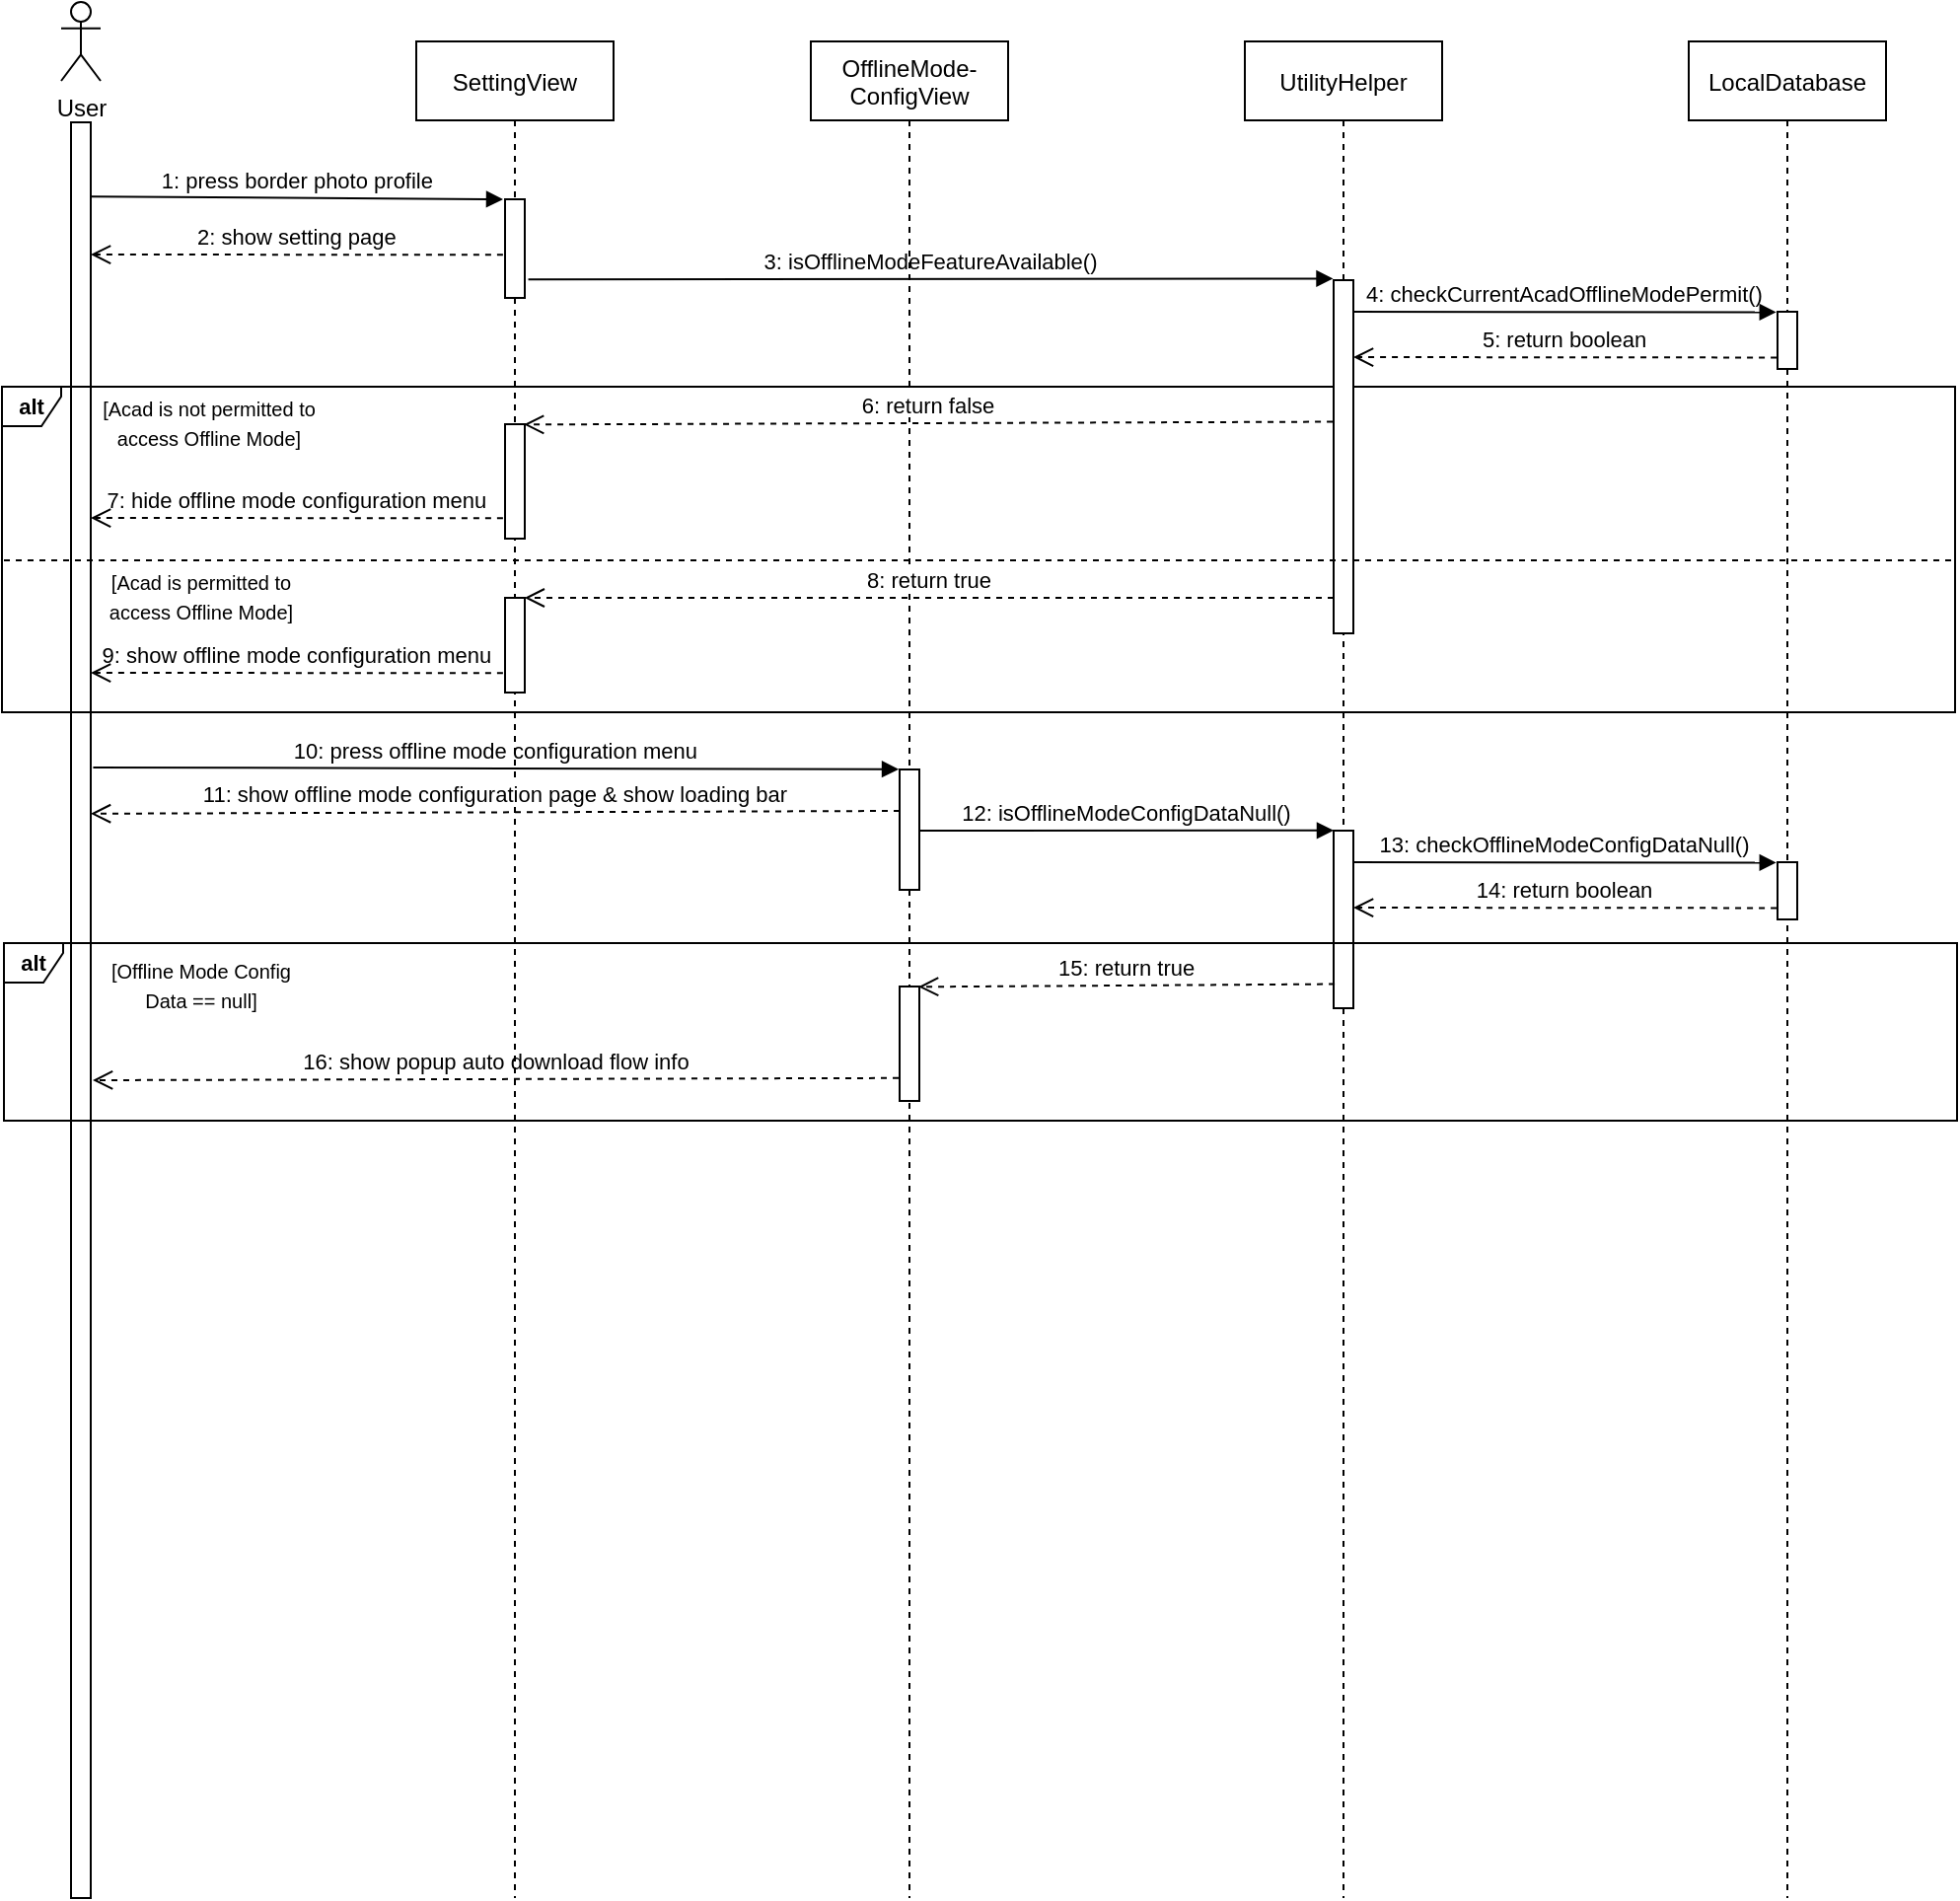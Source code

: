 <mxfile version="20.8.3" type="github">
  <diagram id="kgpKYQtTHZ0yAKxKKP6v" name="Page-1">
    <mxGraphModel dx="2990" dy="581" grid="1" gridSize="10" guides="1" tooltips="1" connect="1" arrows="1" fold="1" page="1" pageScale="1" pageWidth="850" pageHeight="1100" math="0" shadow="0">
      <root>
        <mxCell id="0" />
        <mxCell id="1" parent="0" />
        <mxCell id="VgFMn7d585Ha0XAmIZsE-21" value="" style="points=[];perimeter=orthogonalPerimeter;rounded=0;shadow=0;strokeWidth=1;" parent="1" vertex="1">
          <mxGeometry x="-1635" y="121" width="10" height="900" as="geometry" />
        </mxCell>
        <mxCell id="VgFMn7d585Ha0XAmIZsE-23" value="&lt;b&gt;alt&lt;/b&gt;" style="shape=umlFrame;whiteSpace=wrap;html=1;fontSize=11;width=30;height=20;fillColor=none;" parent="1" vertex="1">
          <mxGeometry x="-1670" y="255" width="990" height="165" as="geometry" />
        </mxCell>
        <mxCell id="3nuBFxr9cyL0pnOWT2aG-1" value="SettingView" style="shape=umlLifeline;perimeter=lifelinePerimeter;container=1;collapsible=0;recursiveResize=0;rounded=0;shadow=0;strokeWidth=1;" parent="1" vertex="1">
          <mxGeometry x="-1460" y="80" width="100" height="941" as="geometry" />
        </mxCell>
        <mxCell id="3nuBFxr9cyL0pnOWT2aG-2" value="" style="points=[];perimeter=orthogonalPerimeter;rounded=0;shadow=0;strokeWidth=1;" parent="3nuBFxr9cyL0pnOWT2aG-1" vertex="1">
          <mxGeometry x="45" y="80" width="10" height="50" as="geometry" />
        </mxCell>
        <mxCell id="VgFMn7d585Ha0XAmIZsE-6" value="1: press border photo profile" style="verticalAlign=bottom;endArrow=block;shadow=0;strokeWidth=1;fontStyle=0;labelBorderColor=none;labelBackgroundColor=none;exitX=1.021;exitY=0.034;exitDx=0;exitDy=0;exitPerimeter=0;" parent="3nuBFxr9cyL0pnOWT2aG-1" edge="1">
          <mxGeometry relative="1" as="geometry">
            <mxPoint x="-164.79" y="78.62" as="sourcePoint" />
            <mxPoint x="44" y="80" as="targetPoint" />
          </mxGeometry>
        </mxCell>
        <mxCell id="3nuBFxr9cyL0pnOWT2aG-5" value="UtilityHelper" style="shape=umlLifeline;perimeter=lifelinePerimeter;container=1;collapsible=0;recursiveResize=0;rounded=0;shadow=0;strokeWidth=1;" parent="1" vertex="1">
          <mxGeometry x="-1040" y="80" width="100" height="941" as="geometry" />
        </mxCell>
        <mxCell id="VgFMn7d585Ha0XAmIZsE-7" value="3: isOfflineModeFeatureAvailable()" style="verticalAlign=bottom;endArrow=block;shadow=0;strokeWidth=1;fontStyle=0;labelBorderColor=none;labelBackgroundColor=none;entryX=-0.024;entryY=0.003;entryDx=0;entryDy=0;entryPerimeter=0;exitX=1.178;exitY=0.813;exitDx=0;exitDy=0;exitPerimeter=0;" parent="3nuBFxr9cyL0pnOWT2aG-5" edge="1" source="3nuBFxr9cyL0pnOWT2aG-2">
          <mxGeometry relative="1" as="geometry">
            <mxPoint x="-169.633" y="120" as="sourcePoint" />
            <mxPoint x="44.76" y="120.21" as="targetPoint" />
          </mxGeometry>
        </mxCell>
        <mxCell id="VgFMn7d585Ha0XAmIZsE-16" value="" style="points=[];perimeter=orthogonalPerimeter;rounded=0;shadow=0;strokeWidth=1;" parent="3nuBFxr9cyL0pnOWT2aG-5" vertex="1">
          <mxGeometry x="45" y="121" width="10" height="179" as="geometry" />
        </mxCell>
        <mxCell id="D12k0bA-BJYKIJGbDswn-10" value="" style="group" parent="1" vertex="1" connectable="0">
          <mxGeometry x="-1640" y="80" width="20" height="710" as="geometry" />
        </mxCell>
        <mxCell id="D12k0bA-BJYKIJGbDswn-4" value="User" style="shape=umlActor;verticalLabelPosition=bottom;verticalAlign=top;html=1;outlineConnect=0;" parent="D12k0bA-BJYKIJGbDswn-10" vertex="1">
          <mxGeometry y="-20" width="20" height="40" as="geometry" />
        </mxCell>
        <mxCell id="VgFMn7d585Ha0XAmIZsE-24" value="&lt;span style=&quot;font-size: 10px;&quot;&gt;[Acad is not permitted to access Offline Mode]&lt;/span&gt;" style="text;html=1;strokeColor=none;fillColor=none;align=center;verticalAlign=middle;whiteSpace=wrap;rounded=0;" parent="1" vertex="1">
          <mxGeometry x="-1620" y="255" width="110" height="35.5" as="geometry" />
        </mxCell>
        <mxCell id="VgFMn7d585Ha0XAmIZsE-25" value="" style="points=[];perimeter=orthogonalPerimeter;rounded=0;shadow=0;strokeWidth=1;" parent="1" vertex="1">
          <mxGeometry x="-1415" y="274" width="10" height="58" as="geometry" />
        </mxCell>
        <mxCell id="VgFMn7d585Ha0XAmIZsE-49" value="" style="line;strokeWidth=1;fillColor=none;align=left;verticalAlign=middle;spacingTop=-1;spacingLeft=3;spacingRight=3;rotatable=0;labelPosition=right;points=[];portConstraint=eastwest;strokeColor=inherit;fontSize=10;dashed=1;" parent="1" vertex="1">
          <mxGeometry x="-1669" y="339" width="989" height="8" as="geometry" />
        </mxCell>
        <mxCell id="VgFMn7d585Ha0XAmIZsE-50" value="&lt;span style=&quot;font-size: 10px;&quot;&gt;[Acad is permitted to access Offline Mode]&lt;/span&gt;" style="text;html=1;strokeColor=none;fillColor=none;align=center;verticalAlign=middle;whiteSpace=wrap;rounded=0;" parent="1" vertex="1">
          <mxGeometry x="-1624" y="343" width="110" height="35.5" as="geometry" />
        </mxCell>
        <mxCell id="Guo4P8dY95QTmtFHYeZ4-5" value="7: hide offline mode configuration menu" style="verticalAlign=bottom;endArrow=open;dashed=1;endSize=8;shadow=0;strokeWidth=1;entryX=1.046;entryY=0.283;entryDx=0;entryDy=0;entryPerimeter=0;exitX=-0.105;exitY=0.86;exitDx=0;exitDy=0;exitPerimeter=0;labelBackgroundColor=none;" parent="1" edge="1">
          <mxGeometry relative="1" as="geometry">
            <mxPoint x="-1625.0" y="321.5" as="targetPoint" />
            <mxPoint x="-1416.05" y="321.66" as="sourcePoint" />
          </mxGeometry>
        </mxCell>
        <mxCell id="Guo4P8dY95QTmtFHYeZ4-6" value="" style="points=[];perimeter=orthogonalPerimeter;rounded=0;shadow=0;strokeWidth=1;" parent="1" vertex="1">
          <mxGeometry x="-1415" y="362" width="10" height="48" as="geometry" />
        </mxCell>
        <mxCell id="eCdpHvhe5fwS4jkzBV9C-2" value="LocalDatabase" style="shape=umlLifeline;perimeter=lifelinePerimeter;container=1;collapsible=0;recursiveResize=0;rounded=0;shadow=0;strokeWidth=1;" parent="1" vertex="1">
          <mxGeometry x="-815" y="80" width="100" height="941" as="geometry" />
        </mxCell>
        <mxCell id="eCdpHvhe5fwS4jkzBV9C-8" value="" style="points=[];perimeter=orthogonalPerimeter;rounded=0;shadow=0;strokeWidth=1;" parent="1" vertex="1">
          <mxGeometry x="-770" y="217" width="10" height="29" as="geometry" />
        </mxCell>
        <mxCell id="eCdpHvhe5fwS4jkzBV9C-9" value="4: checkCurrentAcadOfflineModePermit()" style="verticalAlign=bottom;endArrow=block;shadow=0;strokeWidth=1;fontStyle=0;labelBorderColor=none;labelBackgroundColor=none;entryX=-0.024;entryY=0.003;entryDx=0;entryDy=0;entryPerimeter=0;" parent="1" edge="1">
          <mxGeometry relative="1" as="geometry">
            <mxPoint x="-985.003" y="217" as="sourcePoint" />
            <mxPoint x="-770.61" y="217.21" as="targetPoint" />
          </mxGeometry>
        </mxCell>
        <mxCell id="eCdpHvhe5fwS4jkzBV9C-10" value="5: return boolean" style="verticalAlign=bottom;endArrow=open;dashed=1;endSize=8;exitX=0;exitY=0.95;shadow=0;strokeWidth=1;entryX=1.046;entryY=0.283;entryDx=0;entryDy=0;entryPerimeter=0;" parent="1" edge="1">
          <mxGeometry relative="1" as="geometry">
            <mxPoint x="-985" y="240" as="targetPoint" />
            <mxPoint x="-770.46" y="240.22" as="sourcePoint" />
          </mxGeometry>
        </mxCell>
        <mxCell id="rFGstGtkIx78UECEyDi8-2" value="2: show setting page" style="verticalAlign=bottom;endArrow=open;dashed=1;endSize=8;shadow=0;strokeWidth=1;entryX=1.046;entryY=0.283;entryDx=0;entryDy=0;entryPerimeter=0;exitX=-0.105;exitY=0.86;exitDx=0;exitDy=0;exitPerimeter=0;labelBackgroundColor=none;" edge="1" parent="1">
          <mxGeometry relative="1" as="geometry">
            <mxPoint x="-1625.0" y="188" as="targetPoint" />
            <mxPoint x="-1416.05" y="188.16" as="sourcePoint" />
          </mxGeometry>
        </mxCell>
        <mxCell id="rFGstGtkIx78UECEyDi8-3" value="9: show offline mode configuration menu" style="verticalAlign=bottom;endArrow=open;dashed=1;endSize=8;shadow=0;strokeWidth=1;entryX=1.046;entryY=0.283;entryDx=0;entryDy=0;entryPerimeter=0;exitX=-0.105;exitY=0.86;exitDx=0;exitDy=0;exitPerimeter=0;labelBackgroundColor=none;" edge="1" parent="1">
          <mxGeometry relative="1" as="geometry">
            <mxPoint x="-1625.0" y="400" as="targetPoint" />
            <mxPoint x="-1416.05" y="400.16" as="sourcePoint" />
          </mxGeometry>
        </mxCell>
        <mxCell id="rFGstGtkIx78UECEyDi8-4" value="10: press offline mode configuration menu" style="verticalAlign=bottom;endArrow=block;shadow=0;strokeWidth=1;fontStyle=0;labelBorderColor=none;labelBackgroundColor=none;exitX=1.021;exitY=0.034;exitDx=0;exitDy=0;exitPerimeter=0;entryX=-0.047;entryY=-0.002;entryDx=0;entryDy=0;entryPerimeter=0;" edge="1" parent="1" target="rFGstGtkIx78UECEyDi8-9">
          <mxGeometry relative="1" as="geometry">
            <mxPoint x="-1623.79" y="448" as="sourcePoint" />
            <mxPoint x="-1220" y="448" as="targetPoint" />
          </mxGeometry>
        </mxCell>
        <mxCell id="rFGstGtkIx78UECEyDi8-6" value="OfflineMode-&#xa;ConfigView" style="shape=umlLifeline;perimeter=lifelinePerimeter;container=1;collapsible=0;recursiveResize=0;rounded=0;shadow=0;strokeWidth=1;" vertex="1" parent="1">
          <mxGeometry x="-1260" y="80" width="100" height="941" as="geometry" />
        </mxCell>
        <mxCell id="rFGstGtkIx78UECEyDi8-9" value="" style="points=[];perimeter=orthogonalPerimeter;rounded=0;shadow=0;strokeWidth=1;" vertex="1" parent="rFGstGtkIx78UECEyDi8-6">
          <mxGeometry x="45" y="369" width="10" height="61" as="geometry" />
        </mxCell>
        <mxCell id="VgFMn7d585Ha0XAmIZsE-26" value="6: return false" style="verticalAlign=bottom;endArrow=open;dashed=1;endSize=8;exitX=0;exitY=0.95;shadow=0;strokeWidth=1;entryX=0.955;entryY=0.003;entryDx=0;entryDy=0;entryPerimeter=0;" parent="1" edge="1" target="VgFMn7d585Ha0XAmIZsE-25">
          <mxGeometry relative="1" as="geometry">
            <mxPoint x="-1210" y="272.55" as="targetPoint" />
            <mxPoint x="-995.46" y="272.77" as="sourcePoint" />
          </mxGeometry>
        </mxCell>
        <mxCell id="VgFMn7d585Ha0XAmIZsE-52" value="8: return true" style="verticalAlign=bottom;endArrow=open;dashed=1;endSize=8;shadow=0;strokeWidth=1;entryX=0.988;entryY=0;entryDx=0;entryDy=0;entryPerimeter=0;" parent="1" edge="1" target="Guo4P8dY95QTmtFHYeZ4-6">
          <mxGeometry relative="1" as="geometry">
            <mxPoint x="-1210.0" y="360.55" as="targetPoint" />
            <mxPoint x="-995" y="362" as="sourcePoint" />
          </mxGeometry>
        </mxCell>
        <mxCell id="rFGstGtkIx78UECEyDi8-10" value="11: show offline mode configuration page &amp; show loading bar" style="verticalAlign=bottom;endArrow=open;dashed=1;endSize=8;exitX=0;exitY=0.95;shadow=0;strokeWidth=1;entryX=0.955;entryY=0.003;entryDx=0;entryDy=0;entryPerimeter=0;" edge="1" parent="1">
          <mxGeometry relative="1" as="geometry">
            <mxPoint x="-1625" y="471.404" as="targetPoint" />
            <mxPoint x="-1215.01" y="470" as="sourcePoint" />
          </mxGeometry>
        </mxCell>
        <mxCell id="rFGstGtkIx78UECEyDi8-11" value="12: isOfflineModeConfigDataNull()" style="verticalAlign=bottom;endArrow=block;shadow=0;strokeWidth=1;fontStyle=0;labelBorderColor=none;labelBackgroundColor=none;exitX=1.021;exitY=0.034;exitDx=0;exitDy=0;exitPerimeter=0;entryX=0;entryY=-0.001;entryDx=0;entryDy=0;entryPerimeter=0;" edge="1" parent="1" target="rFGstGtkIx78UECEyDi8-12">
          <mxGeometry relative="1" as="geometry">
            <mxPoint x="-1205" y="480" as="sourcePoint" />
            <mxPoint x="-1000" y="480" as="targetPoint" />
          </mxGeometry>
        </mxCell>
        <mxCell id="rFGstGtkIx78UECEyDi8-12" value="" style="points=[];perimeter=orthogonalPerimeter;rounded=0;shadow=0;strokeWidth=1;" vertex="1" parent="1">
          <mxGeometry x="-995" y="480" width="10" height="90" as="geometry" />
        </mxCell>
        <mxCell id="rFGstGtkIx78UECEyDi8-13" value="" style="points=[];perimeter=orthogonalPerimeter;rounded=0;shadow=0;strokeWidth=1;" vertex="1" parent="1">
          <mxGeometry x="-770" y="496" width="10" height="29" as="geometry" />
        </mxCell>
        <mxCell id="rFGstGtkIx78UECEyDi8-14" value="13: checkOfflineModeConfigDataNull()" style="verticalAlign=bottom;endArrow=block;shadow=0;strokeWidth=1;fontStyle=0;labelBorderColor=none;labelBackgroundColor=none;entryX=-0.024;entryY=0.003;entryDx=0;entryDy=0;entryPerimeter=0;" edge="1" parent="1">
          <mxGeometry relative="1" as="geometry">
            <mxPoint x="-985.003" y="496" as="sourcePoint" />
            <mxPoint x="-770.61" y="496.21" as="targetPoint" />
          </mxGeometry>
        </mxCell>
        <mxCell id="rFGstGtkIx78UECEyDi8-15" value="14: return boolean" style="verticalAlign=bottom;endArrow=open;dashed=1;endSize=8;exitX=0;exitY=0.95;shadow=0;strokeWidth=1;entryX=1.046;entryY=0.283;entryDx=0;entryDy=0;entryPerimeter=0;" edge="1" parent="1">
          <mxGeometry relative="1" as="geometry">
            <mxPoint x="-985.0" y="519" as="targetPoint" />
            <mxPoint x="-770.46" y="519.22" as="sourcePoint" />
          </mxGeometry>
        </mxCell>
        <mxCell id="rFGstGtkIx78UECEyDi8-16" value="&lt;b&gt;alt&lt;/b&gt;" style="shape=umlFrame;whiteSpace=wrap;html=1;fontSize=11;width=30;height=20;fillColor=none;" vertex="1" parent="1">
          <mxGeometry x="-1669" y="537" width="990" height="90" as="geometry" />
        </mxCell>
        <mxCell id="rFGstGtkIx78UECEyDi8-17" value="&lt;span style=&quot;font-size: 10px;&quot;&gt;[Offline Mode Config Data == null]&lt;/span&gt;" style="text;html=1;strokeColor=none;fillColor=none;align=center;verticalAlign=middle;whiteSpace=wrap;rounded=0;" vertex="1" parent="1">
          <mxGeometry x="-1624" y="540" width="110" height="35.5" as="geometry" />
        </mxCell>
        <mxCell id="rFGstGtkIx78UECEyDi8-18" value="" style="points=[];perimeter=orthogonalPerimeter;rounded=0;shadow=0;strokeWidth=1;" vertex="1" parent="1">
          <mxGeometry x="-1215" y="559" width="10" height="58" as="geometry" />
        </mxCell>
        <mxCell id="rFGstGtkIx78UECEyDi8-21" value="16: show popup auto download flow info" style="verticalAlign=bottom;endArrow=open;dashed=1;endSize=8;shadow=0;strokeWidth=1;entryX=1.046;entryY=0.283;entryDx=0;entryDy=0;entryPerimeter=0;exitX=-0.051;exitY=0.8;exitDx=0;exitDy=0;exitPerimeter=0;labelBackgroundColor=none;" edge="1" parent="1" source="rFGstGtkIx78UECEyDi8-18">
          <mxGeometry relative="1" as="geometry">
            <mxPoint x="-1624.0" y="606.5" as="targetPoint" />
            <mxPoint x="-1415.05" y="606.66" as="sourcePoint" />
          </mxGeometry>
        </mxCell>
        <mxCell id="rFGstGtkIx78UECEyDi8-24" value="15: return true" style="verticalAlign=bottom;endArrow=open;dashed=1;endSize=8;exitX=0;exitY=0.95;shadow=0;strokeWidth=1;entryX=0.955;entryY=0.003;entryDx=0;entryDy=0;entryPerimeter=0;" edge="1" parent="1" target="rFGstGtkIx78UECEyDi8-18">
          <mxGeometry relative="1" as="geometry">
            <mxPoint x="-1209" y="557.55" as="targetPoint" />
            <mxPoint x="-994.46" y="557.77" as="sourcePoint" />
          </mxGeometry>
        </mxCell>
      </root>
    </mxGraphModel>
  </diagram>
</mxfile>
